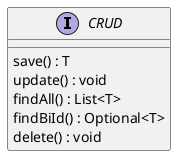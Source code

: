 @startuml

interface CRUD{
    save() : T
    update() : void
    findAll() : List<T>
    findBiId() : Optional<T>
    delete() : void
}

@enduml